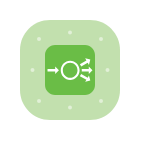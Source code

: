 <mxfile 
  version="25.0.2"
  >
  <diagram
    name="-"
    >
    <mxGraphModel
      grid="1" 
      gridSize="10" 
      guides="1" 
      tooltips="1" 
      connect="1" 
      arrows="1" 
      fold="1" 
      page="1" 
      pageScale="1" 
      pageWidth="1" 
      pageHeight="1" 
      math="0" 
      shadow="0"
      >
      <root>
        <mxCell
          id="page"
          />
        <mxCell
          id="root" 
          parent="page"
          />
        <mxCell
          style="verticalAlign=top;aspect=fixed;align=center;spacingLeft=5;spacingRight=5;spacingBottom=5;strokeColor=none;" 
          id="shape_" 
          parent="root" 
          value=" " 
          vertex="1"
          >
          <mxGeometry
            as="geometry" 
            width="70" 
            height="70" 
            x="0" 
            y="0"
            />
          </mxCell>
        <mxCell
          style="verticalLabelPosition=bottom;sketch=0;html=1;fillColor=#6ABD46;strokeColor=#ffffff;verticalAlign=top;align=center;points=[[0.085,0.085,0],[0.915,0.085,0],[0.915,0.915,0],[0.085,0.915,0],[0.25,0,0],[0.5,0,0],[0.75,0,0],[1,0.25,0],[1,0.5,0],[1,0.75,0],[0.75,1,0],[0.5,1,0],[0.25,1,0],[0,0.75,0],[0,0.5,0],[0,0.25,0]];pointerEvents=1;shape=mxgraph.cisco_safe.compositeIcon;bgIcon=mxgraph.cisco_safe.architecture.generic_appliance;resIcon=mxgraph.cisco_safe.architecture.load_balancer;" 
          id="load_balancer_" 
          parent="shape_" 
          value=" " 
          vertex="1"
          >
          <mxGeometry
            width="50" 
            height="50" 
            as="geometry" 
            x="10" 
            y="10"
            />
          </mxCell>
        </root>
      </mxGraphModel>
    </diagram>
  </mxfile>